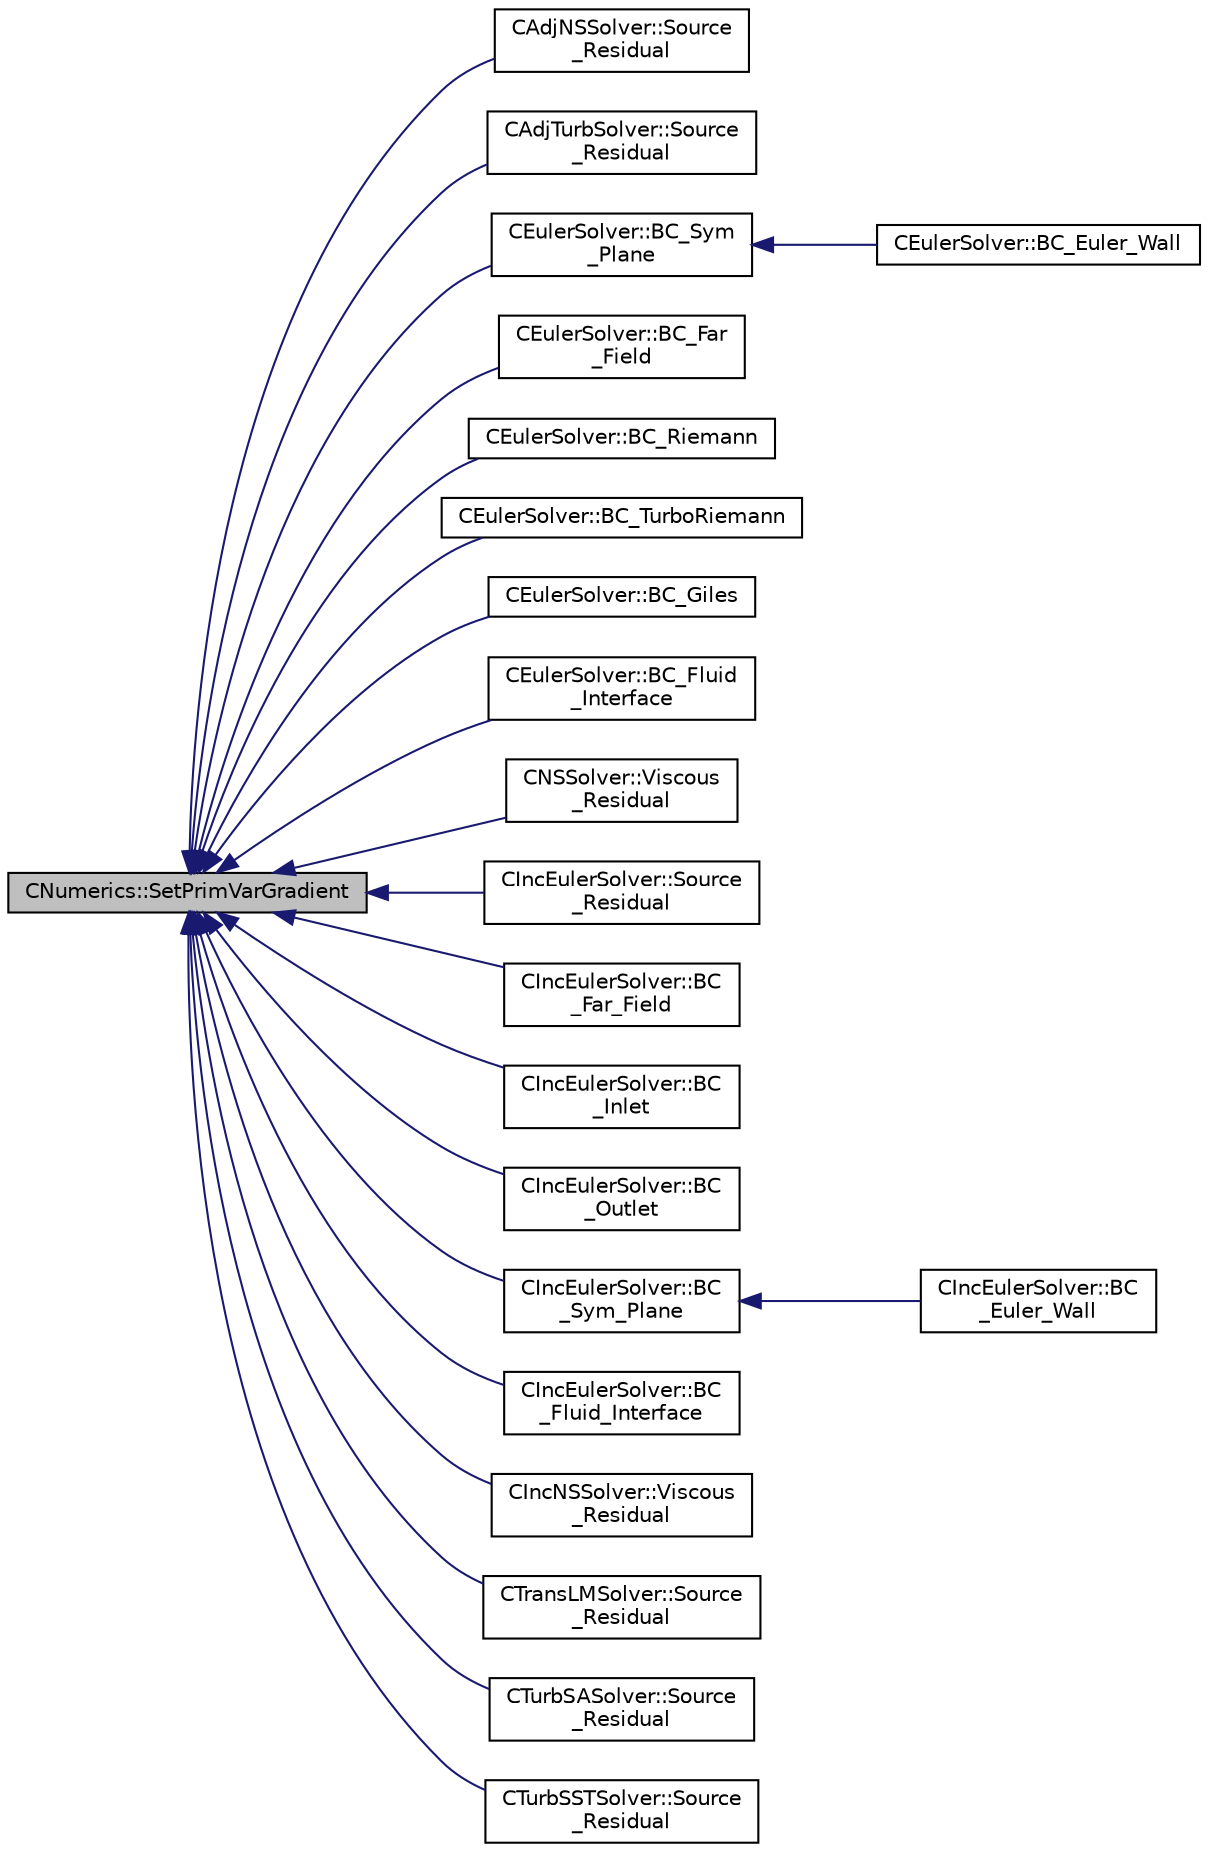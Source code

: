 digraph "CNumerics::SetPrimVarGradient"
{
  edge [fontname="Helvetica",fontsize="10",labelfontname="Helvetica",labelfontsize="10"];
  node [fontname="Helvetica",fontsize="10",shape=record];
  rankdir="LR";
  Node759 [label="CNumerics::SetPrimVarGradient",height=0.2,width=0.4,color="black", fillcolor="grey75", style="filled", fontcolor="black"];
  Node759 -> Node760 [dir="back",color="midnightblue",fontsize="10",style="solid",fontname="Helvetica"];
  Node760 [label="CAdjNSSolver::Source\l_Residual",height=0.2,width=0.4,color="black", fillcolor="white", style="filled",URL="$class_c_adj_n_s_solver.html#af2cb5ceadb98384f7504b6f7c6e6840c",tooltip="Source term computation. "];
  Node759 -> Node761 [dir="back",color="midnightblue",fontsize="10",style="solid",fontname="Helvetica"];
  Node761 [label="CAdjTurbSolver::Source\l_Residual",height=0.2,width=0.4,color="black", fillcolor="white", style="filled",URL="$class_c_adj_turb_solver.html#a4747f82b90660beb3b54cb04a3b5a9ef",tooltip="Source term computation. "];
  Node759 -> Node762 [dir="back",color="midnightblue",fontsize="10",style="solid",fontname="Helvetica"];
  Node762 [label="CEulerSolver::BC_Sym\l_Plane",height=0.2,width=0.4,color="black", fillcolor="white", style="filled",URL="$class_c_euler_solver.html#a71ca5f93ed7a83463e87d5b4c27dc345",tooltip="Impose the symmetry boundary condition using the residual. "];
  Node762 -> Node763 [dir="back",color="midnightblue",fontsize="10",style="solid",fontname="Helvetica"];
  Node763 [label="CEulerSolver::BC_Euler_Wall",height=0.2,width=0.4,color="black", fillcolor="white", style="filled",URL="$class_c_euler_solver.html#ad8509337406d93d81c7f11fbf32d0243",tooltip="Impose via the residual the Euler wall boundary condition. "];
  Node759 -> Node764 [dir="back",color="midnightblue",fontsize="10",style="solid",fontname="Helvetica"];
  Node764 [label="CEulerSolver::BC_Far\l_Field",height=0.2,width=0.4,color="black", fillcolor="white", style="filled",URL="$class_c_euler_solver.html#a3cb64b1356f6c0dd43c08df012d99f01",tooltip="Impose the far-field boundary condition using characteristics. "];
  Node759 -> Node765 [dir="back",color="midnightblue",fontsize="10",style="solid",fontname="Helvetica"];
  Node765 [label="CEulerSolver::BC_Riemann",height=0.2,width=0.4,color="black", fillcolor="white", style="filled",URL="$class_c_euler_solver.html#a22c21d18fa626d489db9a387234bd9d0",tooltip="Impose the boundary condition using characteristic recostruction. "];
  Node759 -> Node766 [dir="back",color="midnightblue",fontsize="10",style="solid",fontname="Helvetica"];
  Node766 [label="CEulerSolver::BC_TurboRiemann",height=0.2,width=0.4,color="black", fillcolor="white", style="filled",URL="$class_c_euler_solver.html#a0066305803a18511fb89b8951f4e4866",tooltip="Impose the boundary condition using characteristic recostruction. "];
  Node759 -> Node767 [dir="back",color="midnightblue",fontsize="10",style="solid",fontname="Helvetica"];
  Node767 [label="CEulerSolver::BC_Giles",height=0.2,width=0.4,color="black", fillcolor="white", style="filled",URL="$class_c_euler_solver.html#aa4c3988e3ce0c18460b5c069650c57b0",tooltip="Impose the boundary condition using characteristic recostruction. "];
  Node759 -> Node768 [dir="back",color="midnightblue",fontsize="10",style="solid",fontname="Helvetica"];
  Node768 [label="CEulerSolver::BC_Fluid\l_Interface",height=0.2,width=0.4,color="black", fillcolor="white", style="filled",URL="$class_c_euler_solver.html#accb01b3402a9de5c1c23fdaef60c831f",tooltip="Impose the interface state across sliding meshes. "];
  Node759 -> Node769 [dir="back",color="midnightblue",fontsize="10",style="solid",fontname="Helvetica"];
  Node769 [label="CNSSolver::Viscous\l_Residual",height=0.2,width=0.4,color="black", fillcolor="white", style="filled",URL="$class_c_n_s_solver.html#a4b946463a9868faaa73fa1f40ee5e675",tooltip="Compute the viscous residuals. "];
  Node759 -> Node770 [dir="back",color="midnightblue",fontsize="10",style="solid",fontname="Helvetica"];
  Node770 [label="CIncEulerSolver::Source\l_Residual",height=0.2,width=0.4,color="black", fillcolor="white", style="filled",URL="$class_c_inc_euler_solver.html#aaa52f2305bb8f93d51fd0910c1ddeec9",tooltip="Source term integration. "];
  Node759 -> Node771 [dir="back",color="midnightblue",fontsize="10",style="solid",fontname="Helvetica"];
  Node771 [label="CIncEulerSolver::BC\l_Far_Field",height=0.2,width=0.4,color="black", fillcolor="white", style="filled",URL="$class_c_inc_euler_solver.html#abd738a529f7f77c97587c6785b0f40d3",tooltip="Impose the far-field boundary condition using characteristics. "];
  Node759 -> Node772 [dir="back",color="midnightblue",fontsize="10",style="solid",fontname="Helvetica"];
  Node772 [label="CIncEulerSolver::BC\l_Inlet",height=0.2,width=0.4,color="black", fillcolor="white", style="filled",URL="$class_c_inc_euler_solver.html#a318f79c279e467bbea21276ccd08ca92",tooltip="Impose a subsonic inlet boundary condition. "];
  Node759 -> Node773 [dir="back",color="midnightblue",fontsize="10",style="solid",fontname="Helvetica"];
  Node773 [label="CIncEulerSolver::BC\l_Outlet",height=0.2,width=0.4,color="black", fillcolor="white", style="filled",URL="$class_c_inc_euler_solver.html#aa64170c7c7a237d0c7427a8359c2967a",tooltip="Impose the outlet boundary condition. "];
  Node759 -> Node774 [dir="back",color="midnightblue",fontsize="10",style="solid",fontname="Helvetica"];
  Node774 [label="CIncEulerSolver::BC\l_Sym_Plane",height=0.2,width=0.4,color="black", fillcolor="white", style="filled",URL="$class_c_inc_euler_solver.html#aeba8d18ef3cf25b277fa28c4865746f2",tooltip="Impose the symmetry boundary condition using the residual. "];
  Node774 -> Node775 [dir="back",color="midnightblue",fontsize="10",style="solid",fontname="Helvetica"];
  Node775 [label="CIncEulerSolver::BC\l_Euler_Wall",height=0.2,width=0.4,color="black", fillcolor="white", style="filled",URL="$class_c_inc_euler_solver.html#a81fb399877303596f6487b890a351036",tooltip="Impose via the residual the Euler wall boundary condition. "];
  Node759 -> Node776 [dir="back",color="midnightblue",fontsize="10",style="solid",fontname="Helvetica"];
  Node776 [label="CIncEulerSolver::BC\l_Fluid_Interface",height=0.2,width=0.4,color="black", fillcolor="white", style="filled",URL="$class_c_inc_euler_solver.html#aea0b5dfbda9ea8d1f475d35be5e851a0",tooltip="Impose the interface state across sliding meshes. "];
  Node759 -> Node777 [dir="back",color="midnightblue",fontsize="10",style="solid",fontname="Helvetica"];
  Node777 [label="CIncNSSolver::Viscous\l_Residual",height=0.2,width=0.4,color="black", fillcolor="white", style="filled",URL="$class_c_inc_n_s_solver.html#aa65d2bbb69dab2bbe40d3495d80da207",tooltip="Compute the viscous residuals. "];
  Node759 -> Node778 [dir="back",color="midnightblue",fontsize="10",style="solid",fontname="Helvetica"];
  Node778 [label="CTransLMSolver::Source\l_Residual",height=0.2,width=0.4,color="black", fillcolor="white", style="filled",URL="$class_c_trans_l_m_solver.html#a4e8cc97ad3a16eb277b4fe249666d0b9",tooltip="Source term computation. "];
  Node759 -> Node779 [dir="back",color="midnightblue",fontsize="10",style="solid",fontname="Helvetica"];
  Node779 [label="CTurbSASolver::Source\l_Residual",height=0.2,width=0.4,color="black", fillcolor="white", style="filled",URL="$class_c_turb_s_a_solver.html#aeb6d236450de024807b0692674b0cc0f",tooltip="Source term computation. "];
  Node759 -> Node780 [dir="back",color="midnightblue",fontsize="10",style="solid",fontname="Helvetica"];
  Node780 [label="CTurbSSTSolver::Source\l_Residual",height=0.2,width=0.4,color="black", fillcolor="white", style="filled",URL="$class_c_turb_s_s_t_solver.html#ae5ada21c83db478d242a183e498f6cde",tooltip="Source term computation. "];
}
